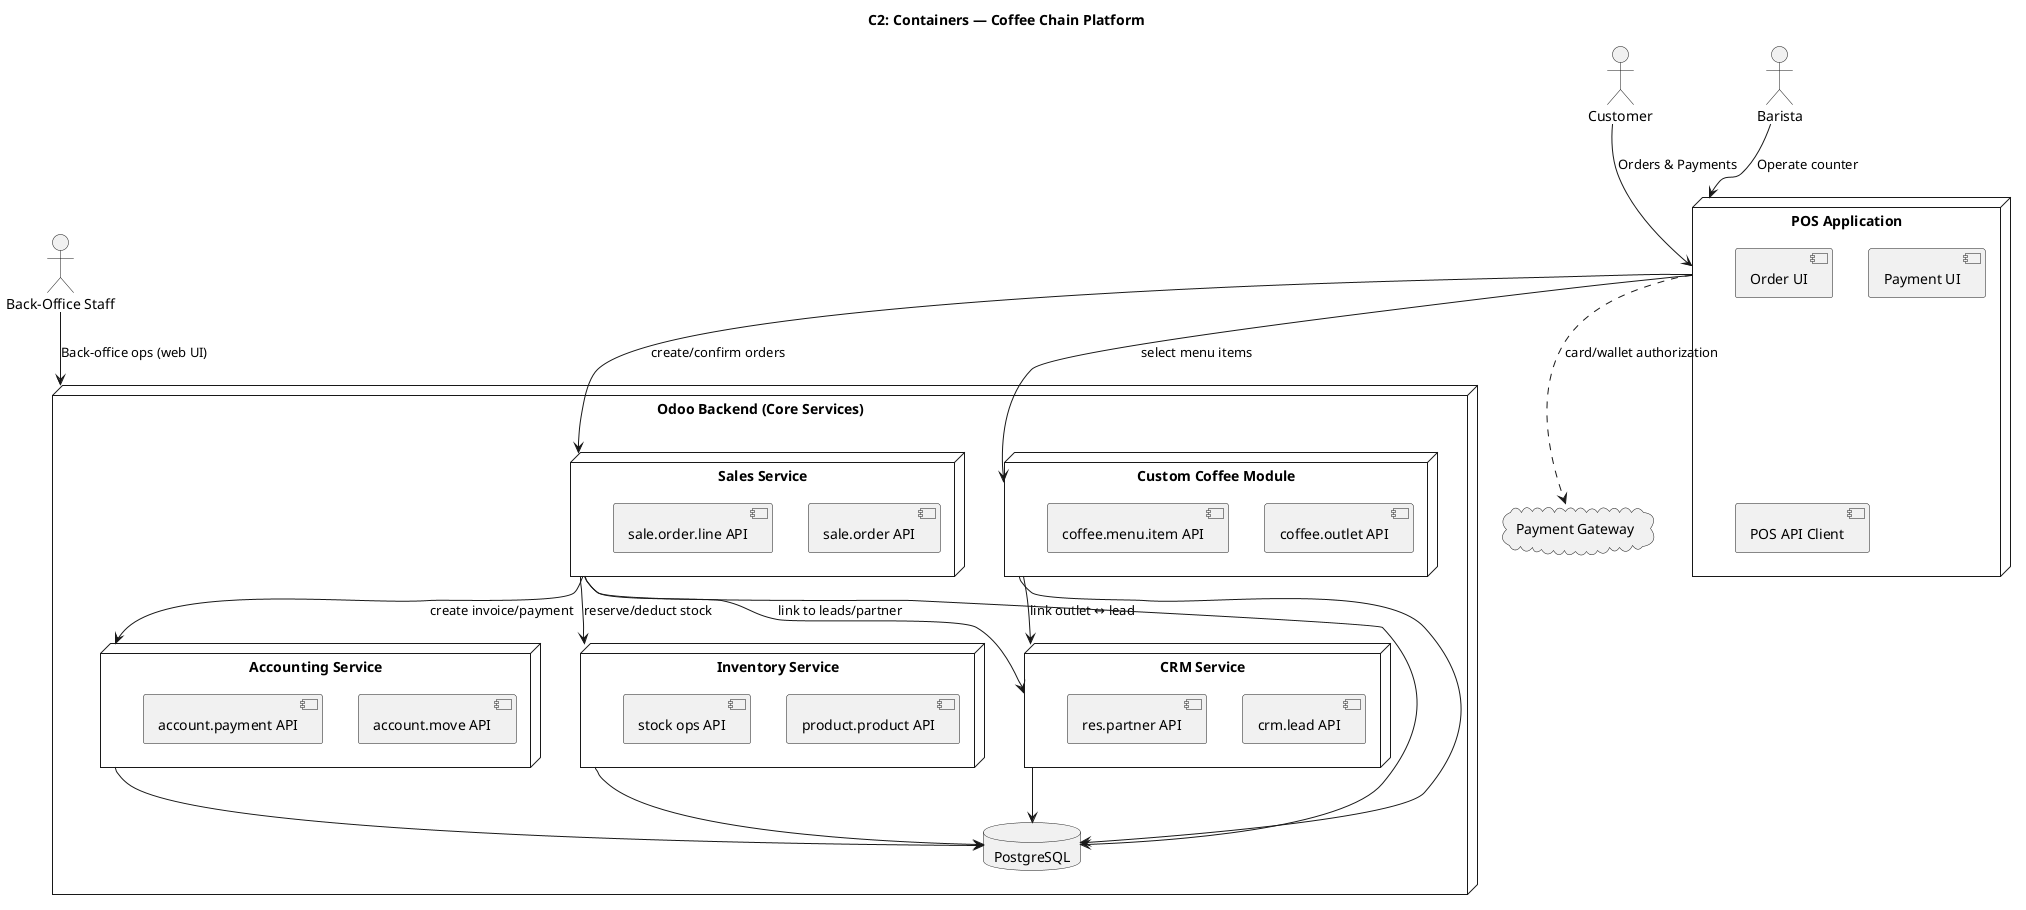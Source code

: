 @startuml ContainerDiagram
title C2: Containers — Coffee Chain Platform

actor Customer
actor Barista as CounterStaff
actor "Back-Office Staff" as BackOffice
cloud "Payment Gateway" as PayGW

node "POS Application" as POS {
  component "Order UI"
  component "Payment UI"
  component "POS API Client"
}

node "Odoo Backend (Core Services)" as Odoo {
  node "Sales Service" as Sales {
    component "sale.order API"
    component "sale.order.line API"
  }
  node "CRM Service" as CRM {
    component "crm.lead API"
    component "res.partner API"
  }
  node "Accounting Service" as ACC {
    component "account.move API"
    component "account.payment API"
  }
  node "Inventory Service" as INV {
    component "product.product API"
    component "stock ops API"
  }
  node "Custom Coffee Module" as CoffeeMod {
    component "coffee.outlet API"
    component "coffee.menu.item API"
  }
  database "PostgreSQL" as DB
}

Customer --> POS : Orders & Payments
CounterStaff --> POS : Operate counter
BackOffice --> Odoo : Back-office ops (web UI)

POS ..> PayGW : card/wallet authorization
POS --> Sales : create/confirm orders
POS --> CoffeeMod : select menu items
Sales --> ACC : create invoice/payment
Sales --> INV : reserve/deduct stock
Sales --> CRM : link to leads/partner
CoffeeMod --> CRM : link outlet ↔ lead
ACC --> DB
CRM --> DB
INV --> DB
Sales --> DB
CoffeeMod --> DB

@enduml
